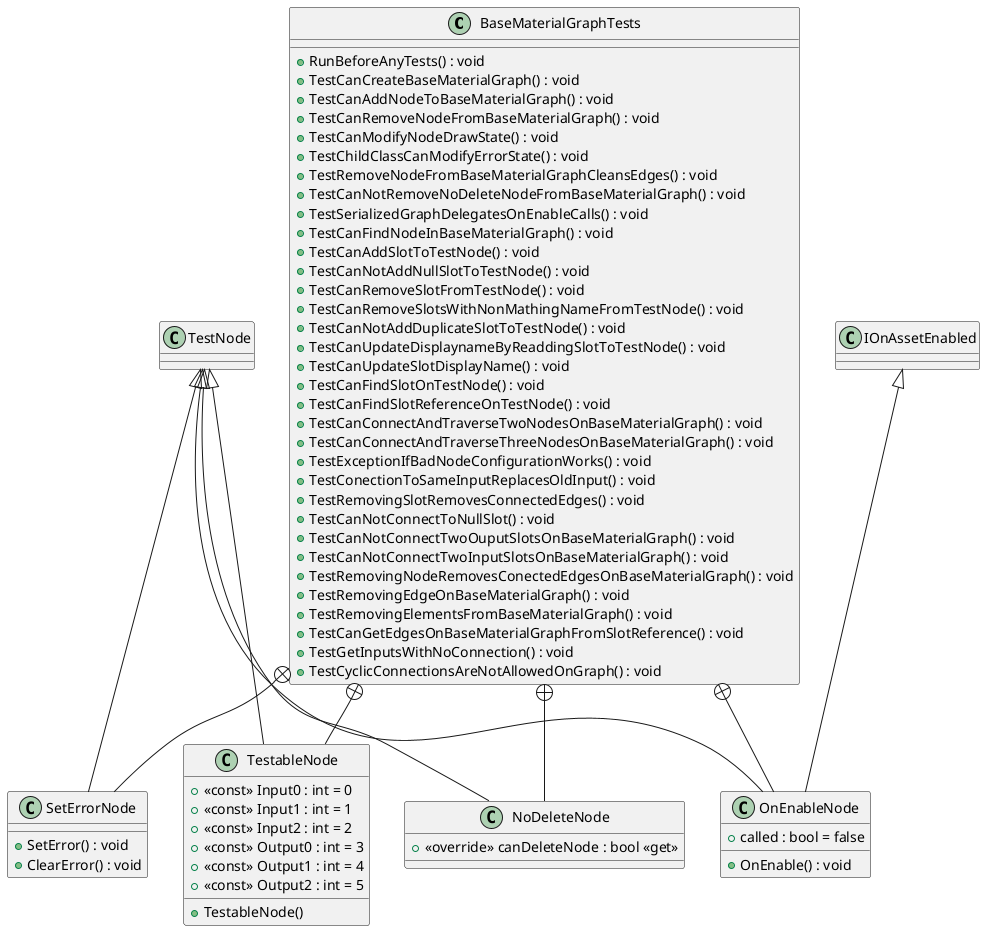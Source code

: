 @startuml
class BaseMaterialGraphTests {
    + RunBeforeAnyTests() : void
    + TestCanCreateBaseMaterialGraph() : void
    + TestCanAddNodeToBaseMaterialGraph() : void
    + TestCanRemoveNodeFromBaseMaterialGraph() : void
    + TestCanModifyNodeDrawState() : void
    + TestChildClassCanModifyErrorState() : void
    + TestRemoveNodeFromBaseMaterialGraphCleansEdges() : void
    + TestCanNotRemoveNoDeleteNodeFromBaseMaterialGraph() : void
    + TestSerializedGraphDelegatesOnEnableCalls() : void
    + TestCanFindNodeInBaseMaterialGraph() : void
    + TestCanAddSlotToTestNode() : void
    + TestCanNotAddNullSlotToTestNode() : void
    + TestCanRemoveSlotFromTestNode() : void
    + TestCanRemoveSlotsWithNonMathingNameFromTestNode() : void
    + TestCanNotAddDuplicateSlotToTestNode() : void
    + TestCanUpdateDisplaynameByReaddingSlotToTestNode() : void
    + TestCanUpdateSlotDisplayName() : void
    + TestCanFindSlotOnTestNode() : void
    + TestCanFindSlotReferenceOnTestNode() : void
    + TestCanConnectAndTraverseTwoNodesOnBaseMaterialGraph() : void
    + TestCanConnectAndTraverseThreeNodesOnBaseMaterialGraph() : void
    + TestExceptionIfBadNodeConfigurationWorks() : void
    + TestConectionToSameInputReplacesOldInput() : void
    + TestRemovingSlotRemovesConnectedEdges() : void
    + TestCanNotConnectToNullSlot() : void
    + TestCanNotConnectTwoOuputSlotsOnBaseMaterialGraph() : void
    + TestCanNotConnectTwoInputSlotsOnBaseMaterialGraph() : void
    + TestRemovingNodeRemovesConectedEdgesOnBaseMaterialGraph() : void
    + TestRemovingEdgeOnBaseMaterialGraph() : void
    + TestRemovingElementsFromBaseMaterialGraph() : void
    + TestCanGetEdgesOnBaseMaterialGraphFromSlotReference() : void
    + TestGetInputsWithNoConnection() : void
    + TestCyclicConnectionsAreNotAllowedOnGraph() : void
}
class SetErrorNode {
    + SetError() : void
    + ClearError() : void
}
class TestableNode {
    + <<const>> Input0 : int = 0
    + <<const>> Input1 : int = 1
    + <<const>> Input2 : int = 2
    + <<const>> Output0 : int = 3
    + <<const>> Output1 : int = 4
    + <<const>> Output2 : int = 5
    + TestableNode()
}
class NoDeleteNode {
    + <<override>> canDeleteNode : bool <<get>>
}
class OnEnableNode {
    + called : bool = false
    + OnEnable() : void
}
BaseMaterialGraphTests +-- SetErrorNode
TestNode <|-- SetErrorNode
BaseMaterialGraphTests +-- TestableNode
TestNode <|-- TestableNode
BaseMaterialGraphTests +-- NoDeleteNode
TestNode <|-- NoDeleteNode
BaseMaterialGraphTests +-- OnEnableNode
TestNode <|-- OnEnableNode
IOnAssetEnabled <|-- OnEnableNode
@enduml
